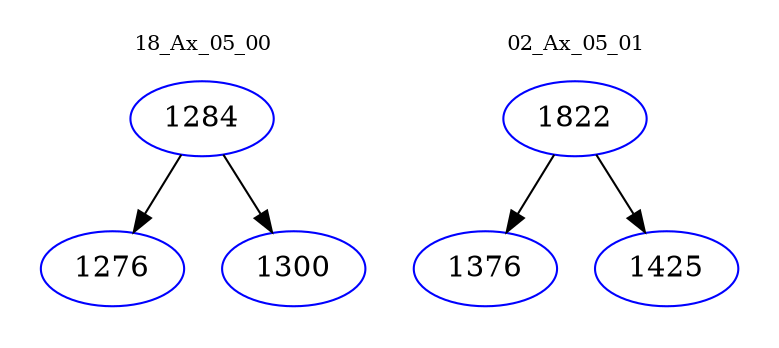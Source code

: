 digraph{
subgraph cluster_0 {
color = white
label = "18_Ax_05_00";
fontsize=10;
T0_1284 [label="1284", color="blue"]
T0_1284 -> T0_1276 [color="black"]
T0_1276 [label="1276", color="blue"]
T0_1284 -> T0_1300 [color="black"]
T0_1300 [label="1300", color="blue"]
}
subgraph cluster_1 {
color = white
label = "02_Ax_05_01";
fontsize=10;
T1_1822 [label="1822", color="blue"]
T1_1822 -> T1_1376 [color="black"]
T1_1376 [label="1376", color="blue"]
T1_1822 -> T1_1425 [color="black"]
T1_1425 [label="1425", color="blue"]
}
}
